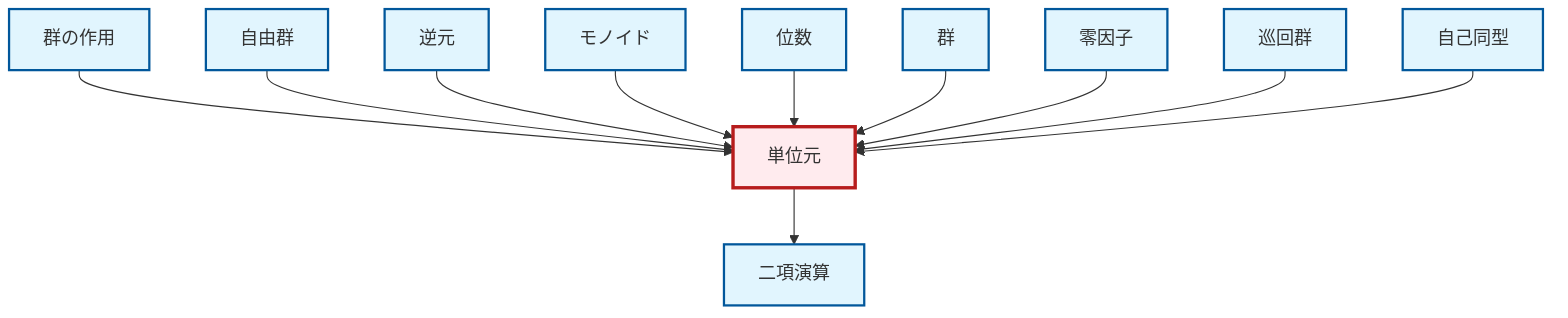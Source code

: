 graph TD
    classDef definition fill:#e1f5fe,stroke:#01579b,stroke-width:2px
    classDef theorem fill:#f3e5f5,stroke:#4a148c,stroke-width:2px
    classDef axiom fill:#fff3e0,stroke:#e65100,stroke-width:2px
    classDef example fill:#e8f5e9,stroke:#1b5e20,stroke-width:2px
    classDef current fill:#ffebee,stroke:#b71c1c,stroke-width:3px
    def-monoid["モノイド"]:::definition
    def-free-group["自由群"]:::definition
    def-cyclic-group["巡回群"]:::definition
    def-inverse-element["逆元"]:::definition
    def-zero-divisor["零因子"]:::definition
    def-identity-element["単位元"]:::definition
    def-group["群"]:::definition
    def-order["位数"]:::definition
    def-automorphism["自己同型"]:::definition
    def-group-action["群の作用"]:::definition
    def-binary-operation["二項演算"]:::definition
    def-group-action --> def-identity-element
    def-free-group --> def-identity-element
    def-inverse-element --> def-identity-element
    def-monoid --> def-identity-element
    def-identity-element --> def-binary-operation
    def-order --> def-identity-element
    def-group --> def-identity-element
    def-zero-divisor --> def-identity-element
    def-cyclic-group --> def-identity-element
    def-automorphism --> def-identity-element
    class def-identity-element current